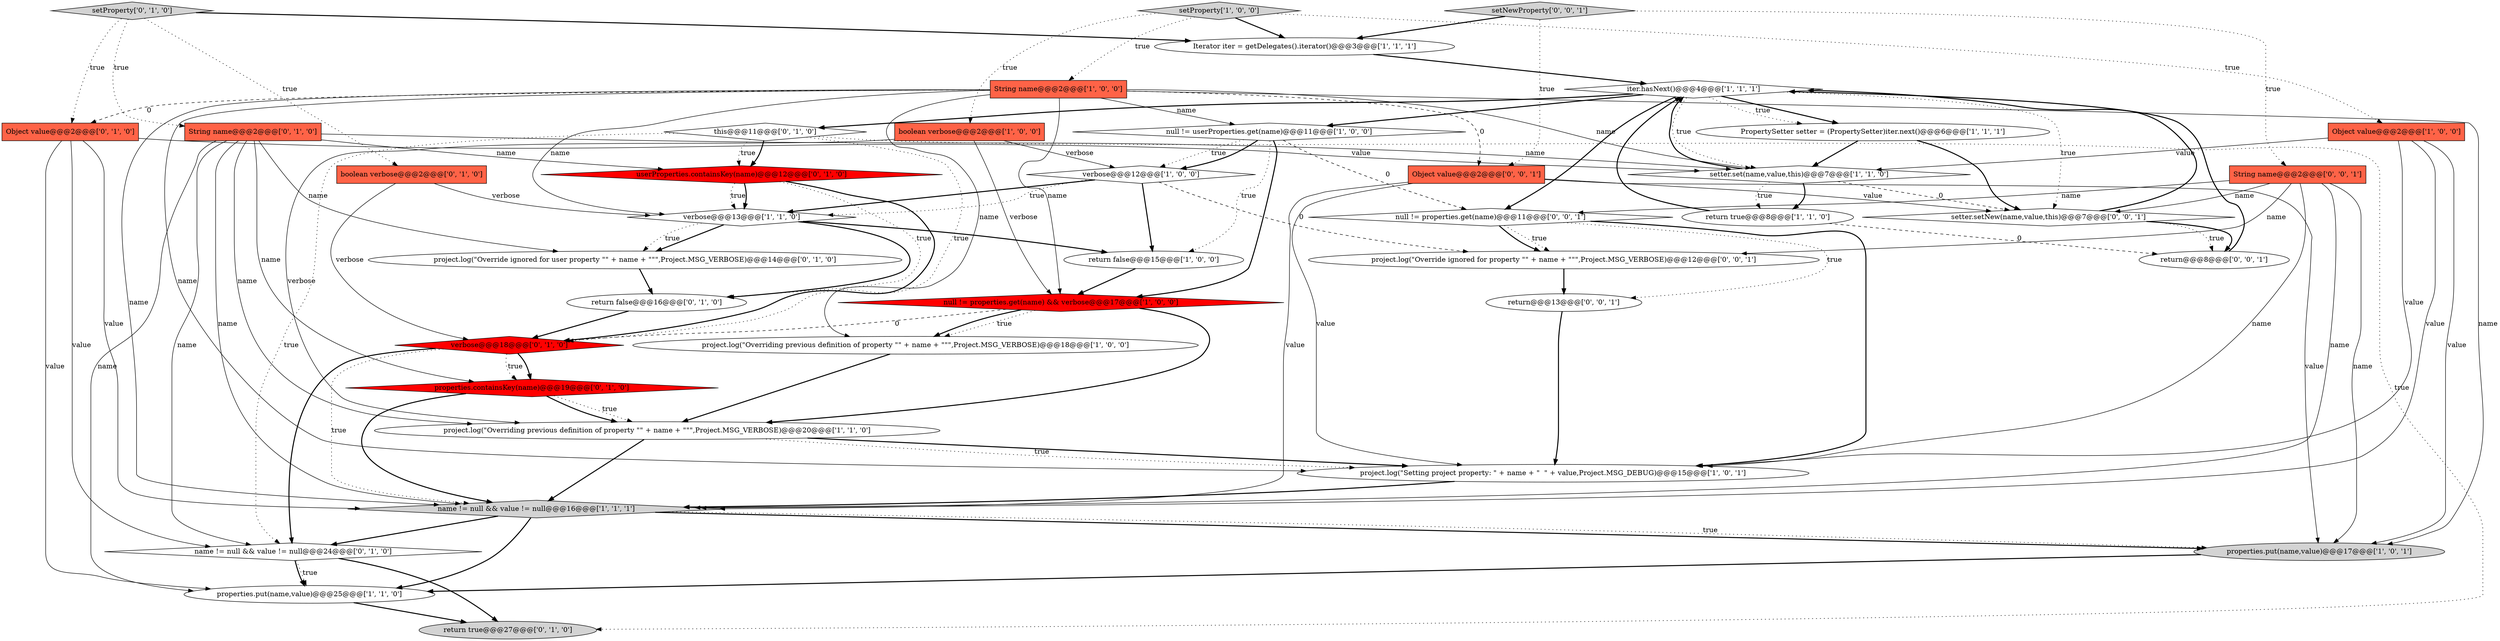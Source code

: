 digraph {
3 [style = filled, label = "iter.hasNext()@@@4@@@['1', '1', '1']", fillcolor = white, shape = diamond image = "AAA0AAABBB1BBB"];
27 [style = filled, label = "name != null && value != null@@@24@@@['0', '1', '0']", fillcolor = white, shape = diamond image = "AAA0AAABBB2BBB"];
2 [style = filled, label = "verbose@@@12@@@['1', '0', '0']", fillcolor = white, shape = diamond image = "AAA0AAABBB1BBB"];
31 [style = filled, label = "Object value@@@2@@@['0', '1', '0']", fillcolor = tomato, shape = box image = "AAA1AAABBB2BBB"];
8 [style = filled, label = "properties.put(name,value)@@@25@@@['1', '1', '0']", fillcolor = white, shape = ellipse image = "AAA0AAABBB1BBB"];
19 [style = filled, label = "PropertySetter setter = (PropertySetter)iter.next()@@@6@@@['1', '1', '1']", fillcolor = white, shape = ellipse image = "AAA0AAABBB1BBB"];
29 [style = filled, label = "return false@@@16@@@['0', '1', '0']", fillcolor = white, shape = ellipse image = "AAA0AAABBB2BBB"];
6 [style = filled, label = "setProperty['1', '0', '0']", fillcolor = lightgray, shape = diamond image = "AAA0AAABBB1BBB"];
13 [style = filled, label = "properties.put(name,value)@@@17@@@['1', '0', '1']", fillcolor = lightgray, shape = ellipse image = "AAA0AAABBB1BBB"];
25 [style = filled, label = "verbose@@@18@@@['0', '1', '0']", fillcolor = red, shape = diamond image = "AAA1AAABBB2BBB"];
1 [style = filled, label = "project.log(\"Overriding previous definition of property \"\" + name + \"\"\",Project.MSG_VERBOSE)@@@20@@@['1', '1', '0']", fillcolor = white, shape = ellipse image = "AAA0AAABBB1BBB"];
30 [style = filled, label = "this@@@11@@@['0', '1', '0']", fillcolor = white, shape = diamond image = "AAA0AAABBB2BBB"];
32 [style = filled, label = "return@@@8@@@['0', '0', '1']", fillcolor = white, shape = ellipse image = "AAA0AAABBB3BBB"];
16 [style = filled, label = "Object value@@@2@@@['1', '0', '0']", fillcolor = tomato, shape = box image = "AAA0AAABBB1BBB"];
23 [style = filled, label = "return true@@@27@@@['0', '1', '0']", fillcolor = lightgray, shape = ellipse image = "AAA0AAABBB2BBB"];
37 [style = filled, label = "Object value@@@2@@@['0', '0', '1']", fillcolor = tomato, shape = box image = "AAA0AAABBB3BBB"];
38 [style = filled, label = "return@@@13@@@['0', '0', '1']", fillcolor = white, shape = ellipse image = "AAA0AAABBB3BBB"];
11 [style = filled, label = "return true@@@8@@@['1', '1', '0']", fillcolor = white, shape = ellipse image = "AAA0AAABBB1BBB"];
18 [style = filled, label = "String name@@@2@@@['1', '0', '0']", fillcolor = tomato, shape = box image = "AAA1AAABBB1BBB"];
14 [style = filled, label = "null != userProperties.get(name)@@@11@@@['1', '0', '0']", fillcolor = white, shape = diamond image = "AAA0AAABBB1BBB"];
35 [style = filled, label = "setNewProperty['0', '0', '1']", fillcolor = lightgray, shape = diamond image = "AAA0AAABBB3BBB"];
12 [style = filled, label = "null != properties.get(name) && verbose@@@17@@@['1', '0', '0']", fillcolor = red, shape = diamond image = "AAA1AAABBB1BBB"];
0 [style = filled, label = "return false@@@15@@@['1', '0', '0']", fillcolor = white, shape = ellipse image = "AAA0AAABBB1BBB"];
28 [style = filled, label = "project.log(\"Override ignored for user property \"\" + name + \"\"\",Project.MSG_VERBOSE)@@@14@@@['0', '1', '0']", fillcolor = white, shape = ellipse image = "AAA0AAABBB2BBB"];
33 [style = filled, label = "null != properties.get(name)@@@11@@@['0', '0', '1']", fillcolor = white, shape = diamond image = "AAA0AAABBB3BBB"];
9 [style = filled, label = "boolean verbose@@@2@@@['1', '0', '0']", fillcolor = tomato, shape = box image = "AAA0AAABBB1BBB"];
10 [style = filled, label = "name != null && value != null@@@16@@@['1', '1', '1']", fillcolor = lightgray, shape = diamond image = "AAA0AAABBB1BBB"];
36 [style = filled, label = "String name@@@2@@@['0', '0', '1']", fillcolor = tomato, shape = box image = "AAA0AAABBB3BBB"];
22 [style = filled, label = "properties.containsKey(name)@@@19@@@['0', '1', '0']", fillcolor = red, shape = diamond image = "AAA1AAABBB2BBB"];
21 [style = filled, label = "boolean verbose@@@2@@@['0', '1', '0']", fillcolor = tomato, shape = box image = "AAA0AAABBB2BBB"];
15 [style = filled, label = "project.log(\"Overriding previous definition of property \"\" + name + \"\"\",Project.MSG_VERBOSE)@@@18@@@['1', '0', '0']", fillcolor = white, shape = ellipse image = "AAA0AAABBB1BBB"];
34 [style = filled, label = "setter.setNew(name,value,this)@@@7@@@['0', '0', '1']", fillcolor = white, shape = diamond image = "AAA0AAABBB3BBB"];
4 [style = filled, label = "project.log(\"Setting project property: \" + name + \"  \" + value,Project.MSG_DEBUG)@@@15@@@['1', '0', '1']", fillcolor = white, shape = ellipse image = "AAA0AAABBB1BBB"];
39 [style = filled, label = "project.log(\"Override ignored for property \"\" + name + \"\"\",Project.MSG_VERBOSE)@@@12@@@['0', '0', '1']", fillcolor = white, shape = ellipse image = "AAA0AAABBB3BBB"];
5 [style = filled, label = "verbose@@@13@@@['1', '1', '0']", fillcolor = white, shape = diamond image = "AAA0AAABBB1BBB"];
17 [style = filled, label = "setter.set(name,value,this)@@@7@@@['1', '1', '0']", fillcolor = white, shape = diamond image = "AAA0AAABBB1BBB"];
26 [style = filled, label = "String name@@@2@@@['0', '1', '0']", fillcolor = tomato, shape = box image = "AAA0AAABBB2BBB"];
24 [style = filled, label = "userProperties.containsKey(name)@@@12@@@['0', '1', '0']", fillcolor = red, shape = diamond image = "AAA1AAABBB2BBB"];
20 [style = filled, label = "setProperty['0', '1', '0']", fillcolor = lightgray, shape = diamond image = "AAA0AAABBB2BBB"];
7 [style = filled, label = "Iterator iter = getDelegates().iterator()@@@3@@@['1', '1', '1']", fillcolor = white, shape = ellipse image = "AAA0AAABBB1BBB"];
11->32 [style = dashed, label="0"];
25->22 [style = bold, label=""];
14->0 [style = dotted, label="true"];
38->4 [style = bold, label=""];
12->15 [style = dotted, label="true"];
36->34 [style = solid, label="name"];
5->28 [style = bold, label=""];
3->34 [style = dotted, label="true"];
6->18 [style = dotted, label="true"];
10->8 [style = bold, label=""];
26->22 [style = solid, label="name"];
3->19 [style = bold, label=""];
5->0 [style = bold, label=""];
26->8 [style = solid, label="name"];
20->31 [style = dotted, label="true"];
39->38 [style = bold, label=""];
34->32 [style = bold, label=""];
35->37 [style = dotted, label="true"];
32->3 [style = bold, label=""];
3->30 [style = bold, label=""];
35->7 [style = bold, label=""];
24->5 [style = dotted, label="true"];
5->29 [style = bold, label=""];
14->2 [style = dotted, label="true"];
1->4 [style = bold, label=""];
19->34 [style = bold, label=""];
18->10 [style = solid, label="name"];
8->23 [style = bold, label=""];
18->17 [style = solid, label="name"];
16->10 [style = solid, label="value"];
37->34 [style = solid, label="value"];
31->17 [style = solid, label="value"];
31->10 [style = solid, label="value"];
18->4 [style = solid, label="name"];
20->26 [style = dotted, label="true"];
1->4 [style = dotted, label="true"];
3->33 [style = bold, label=""];
27->8 [style = dotted, label="true"];
14->33 [style = dashed, label="0"];
12->1 [style = bold, label=""];
18->13 [style = solid, label="name"];
24->5 [style = bold, label=""];
18->5 [style = solid, label="name"];
25->27 [style = bold, label=""];
18->14 [style = solid, label="name"];
26->10 [style = solid, label="name"];
26->28 [style = solid, label="name"];
31->27 [style = solid, label="value"];
36->13 [style = solid, label="name"];
2->39 [style = dashed, label="0"];
30->23 [style = dotted, label="true"];
18->37 [style = dashed, label="0"];
21->25 [style = solid, label="verbose"];
3->17 [style = dotted, label="true"];
31->8 [style = solid, label="value"];
33->38 [style = dotted, label="true"];
25->10 [style = dotted, label="true"];
20->7 [style = bold, label=""];
6->7 [style = bold, label=""];
18->31 [style = dashed, label="0"];
27->8 [style = bold, label=""];
21->5 [style = solid, label="verbose"];
37->13 [style = solid, label="value"];
16->13 [style = solid, label="value"];
33->39 [style = dotted, label="true"];
36->10 [style = solid, label="name"];
4->10 [style = bold, label=""];
28->29 [style = bold, label=""];
30->24 [style = bold, label=""];
18->12 [style = solid, label="name"];
9->1 [style = solid, label="verbose"];
0->12 [style = bold, label=""];
33->4 [style = bold, label=""];
19->17 [style = bold, label=""];
36->4 [style = solid, label="name"];
26->24 [style = solid, label="name"];
22->1 [style = dotted, label="true"];
2->0 [style = bold, label=""];
30->25 [style = dotted, label="true"];
10->13 [style = bold, label=""];
9->12 [style = solid, label="verbose"];
11->3 [style = bold, label=""];
10->13 [style = dotted, label="true"];
6->9 [style = dotted, label="true"];
24->25 [style = bold, label=""];
16->4 [style = solid, label="value"];
22->10 [style = bold, label=""];
17->3 [style = bold, label=""];
26->27 [style = solid, label="name"];
14->2 [style = bold, label=""];
22->1 [style = bold, label=""];
2->5 [style = dotted, label="true"];
5->28 [style = dotted, label="true"];
2->5 [style = bold, label=""];
15->1 [style = bold, label=""];
17->11 [style = dotted, label="true"];
34->32 [style = dotted, label="true"];
30->24 [style = dotted, label="true"];
17->34 [style = dashed, label="0"];
9->2 [style = solid, label="verbose"];
26->17 [style = solid, label="name"];
10->27 [style = bold, label=""];
30->27 [style = dotted, label="true"];
35->36 [style = dotted, label="true"];
24->29 [style = dotted, label="true"];
36->33 [style = solid, label="name"];
3->14 [style = bold, label=""];
12->15 [style = bold, label=""];
29->25 [style = bold, label=""];
20->21 [style = dotted, label="true"];
37->10 [style = solid, label="value"];
7->3 [style = bold, label=""];
36->39 [style = solid, label="name"];
3->19 [style = dotted, label="true"];
12->25 [style = dashed, label="0"];
33->39 [style = bold, label=""];
16->17 [style = solid, label="value"];
34->3 [style = bold, label=""];
14->12 [style = bold, label=""];
26->1 [style = solid, label="name"];
25->22 [style = dotted, label="true"];
18->15 [style = solid, label="name"];
27->23 [style = bold, label=""];
37->4 [style = solid, label="value"];
13->8 [style = bold, label=""];
1->10 [style = bold, label=""];
6->16 [style = dotted, label="true"];
17->11 [style = bold, label=""];
}
